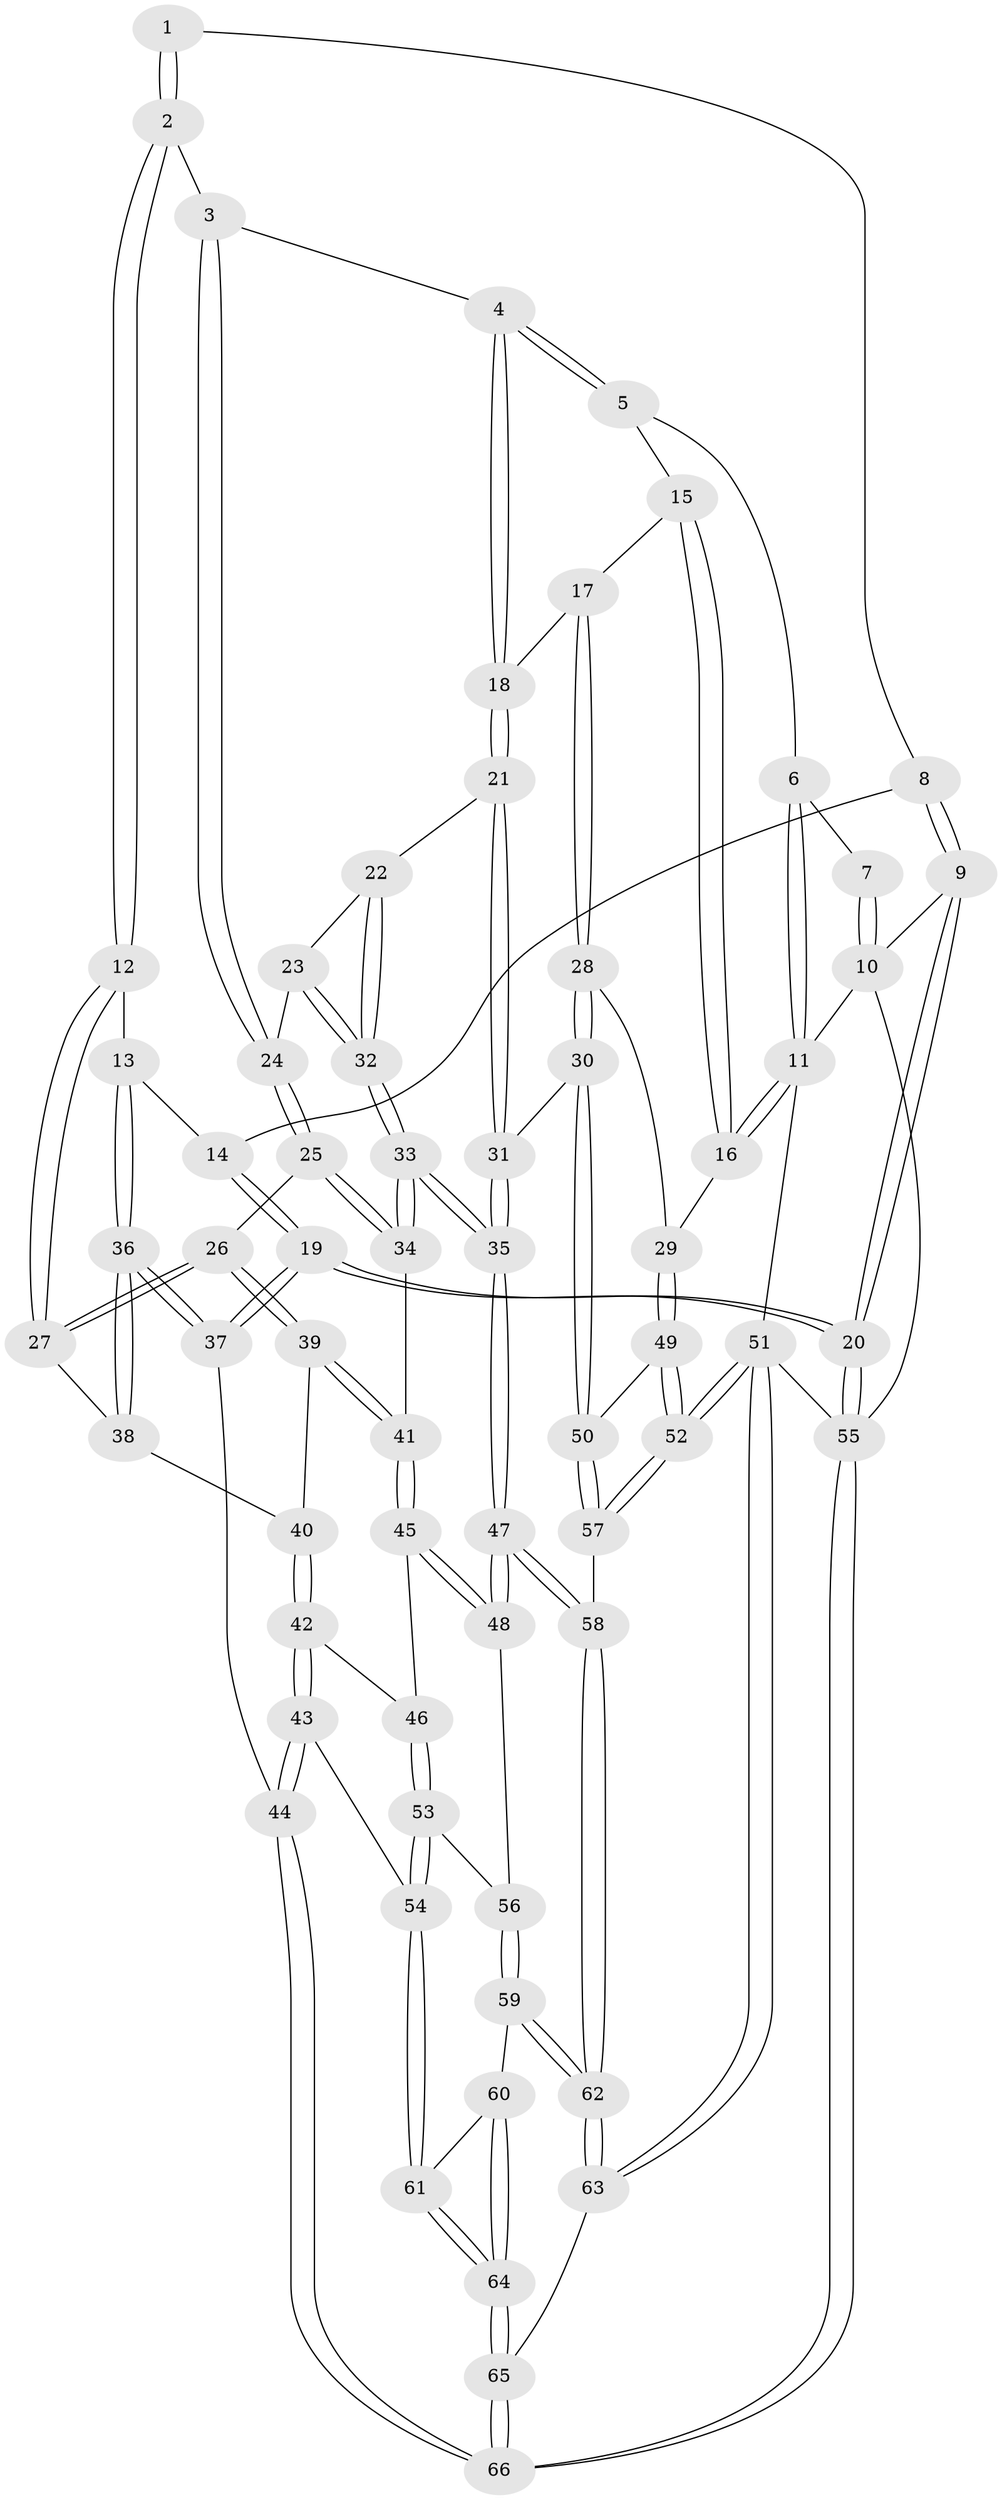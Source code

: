// Generated by graph-tools (version 1.1) at 2025/50/03/09/25 03:50:59]
// undirected, 66 vertices, 162 edges
graph export_dot {
graph [start="1"]
  node [color=gray90,style=filled];
  1 [pos="+0.21208153081111572+0.09438314163209732"];
  2 [pos="+0.4537141555299981+0.13999722143978052"];
  3 [pos="+0.47765254893535253+0.11699758538110142"];
  4 [pos="+0.5205443022814631+0.034166081354940106"];
  5 [pos="+0.5448705564828504+0"];
  6 [pos="+0.5441130368612108+0"];
  7 [pos="+0.018847988189518657+0"];
  8 [pos="+0.023321047316367107+0.124615149186643"];
  9 [pos="+0+0"];
  10 [pos="+0+0"];
  11 [pos="+1+0"];
  12 [pos="+0.36506592560723616+0.27049266687216916"];
  13 [pos="+0.31994567299185633+0.28313512962436604"];
  14 [pos="+0.12947301079162246+0.2625203941054064"];
  15 [pos="+0.8471968308684791+0.15389197226320583"];
  16 [pos="+1+0"];
  17 [pos="+0.866376908008143+0.2894643347650112"];
  18 [pos="+0.7775707611465459+0.32562425581589655"];
  19 [pos="+0+0.6350334732234585"];
  20 [pos="+0+0.6356249249398046"];
  21 [pos="+0.7427811010728536+0.3630539193754459"];
  22 [pos="+0.7077462832011568+0.3623558410977566"];
  23 [pos="+0.6495536921013535+0.35201391686224653"];
  24 [pos="+0.6239160312070182+0.34356393017662995"];
  25 [pos="+0.5869626860557788+0.43417707387727256"];
  26 [pos="+0.41589388778252373+0.39972058970859353"];
  27 [pos="+0.3752396595298264+0.3038119730632362"];
  28 [pos="+0.9245735044311795+0.33231505494620067"];
  29 [pos="+1+0.3257381388790175"];
  30 [pos="+0.8517911034098312+0.5567657654330743"];
  31 [pos="+0.793887135880462+0.5796649852811183"];
  32 [pos="+0.6669445414293609+0.47108268719663793"];
  33 [pos="+0.6572054903019376+0.5578925924304231"];
  34 [pos="+0.5964865067612866+0.46963586497281756"];
  35 [pos="+0.7054899392183953+0.6623794434289015"];
  36 [pos="+0.12716892253493853+0.5704472965645008"];
  37 [pos="+0.03682934243539449+0.6686355052881506"];
  38 [pos="+0.2904718858593792+0.4941824055939945"];
  39 [pos="+0.4211753431537892+0.45042828615884895"];
  40 [pos="+0.3538982323808791+0.5166169657873239"];
  41 [pos="+0.4539694140778827+0.5014413249451464"];
  42 [pos="+0.3268402604547728+0.5786234484697572"];
  43 [pos="+0.1453275783103158+0.7196860946565193"];
  44 [pos="+0.05503665447943398+0.6802163741551924"];
  45 [pos="+0.4768141350683458+0.5727741317046003"];
  46 [pos="+0.4122358943548333+0.5880102759362891"];
  47 [pos="+0.6893615809839996+0.6965679501362864"];
  48 [pos="+0.5802712052700119+0.6856297483349483"];
  49 [pos="+1+0.6041058313143179"];
  50 [pos="+1+0.5906468041469453"];
  51 [pos="+1+1"];
  52 [pos="+1+1"];
  53 [pos="+0.3270311982244015+0.7305139718520355"];
  54 [pos="+0.14949602841708806+0.7228734316859878"];
  55 [pos="+0+1"];
  56 [pos="+0.44070493681790296+0.7483860256124373"];
  57 [pos="+0.8009123818421452+0.793792544735618"];
  58 [pos="+0.6909255388073263+0.7006278997254647"];
  59 [pos="+0.43530218473716575+0.9038998747647891"];
  60 [pos="+0.42711452562556357+0.9086379692171848"];
  61 [pos="+0.2081451957202555+0.8484725185036809"];
  62 [pos="+0.5850869697460288+0.9664586037287558"];
  63 [pos="+0.628553131321577+1"];
  64 [pos="+0.2685090020156286+1"];
  65 [pos="+0.2656654476041299+1"];
  66 [pos="+0.06763972950039286+1"];
  1 -- 2;
  1 -- 2;
  1 -- 8;
  2 -- 3;
  2 -- 12;
  2 -- 12;
  3 -- 4;
  3 -- 24;
  3 -- 24;
  4 -- 5;
  4 -- 5;
  4 -- 18;
  4 -- 18;
  5 -- 6;
  5 -- 15;
  6 -- 7;
  6 -- 11;
  6 -- 11;
  7 -- 10;
  7 -- 10;
  8 -- 9;
  8 -- 9;
  8 -- 14;
  9 -- 10;
  9 -- 20;
  9 -- 20;
  10 -- 11;
  10 -- 55;
  11 -- 16;
  11 -- 16;
  11 -- 51;
  12 -- 13;
  12 -- 27;
  12 -- 27;
  13 -- 14;
  13 -- 36;
  13 -- 36;
  14 -- 19;
  14 -- 19;
  15 -- 16;
  15 -- 16;
  15 -- 17;
  16 -- 29;
  17 -- 18;
  17 -- 28;
  17 -- 28;
  18 -- 21;
  18 -- 21;
  19 -- 20;
  19 -- 20;
  19 -- 37;
  19 -- 37;
  20 -- 55;
  20 -- 55;
  21 -- 22;
  21 -- 31;
  21 -- 31;
  22 -- 23;
  22 -- 32;
  22 -- 32;
  23 -- 24;
  23 -- 32;
  23 -- 32;
  24 -- 25;
  24 -- 25;
  25 -- 26;
  25 -- 34;
  25 -- 34;
  26 -- 27;
  26 -- 27;
  26 -- 39;
  26 -- 39;
  27 -- 38;
  28 -- 29;
  28 -- 30;
  28 -- 30;
  29 -- 49;
  29 -- 49;
  30 -- 31;
  30 -- 50;
  30 -- 50;
  31 -- 35;
  31 -- 35;
  32 -- 33;
  32 -- 33;
  33 -- 34;
  33 -- 34;
  33 -- 35;
  33 -- 35;
  34 -- 41;
  35 -- 47;
  35 -- 47;
  36 -- 37;
  36 -- 37;
  36 -- 38;
  36 -- 38;
  37 -- 44;
  38 -- 40;
  39 -- 40;
  39 -- 41;
  39 -- 41;
  40 -- 42;
  40 -- 42;
  41 -- 45;
  41 -- 45;
  42 -- 43;
  42 -- 43;
  42 -- 46;
  43 -- 44;
  43 -- 44;
  43 -- 54;
  44 -- 66;
  44 -- 66;
  45 -- 46;
  45 -- 48;
  45 -- 48;
  46 -- 53;
  46 -- 53;
  47 -- 48;
  47 -- 48;
  47 -- 58;
  47 -- 58;
  48 -- 56;
  49 -- 50;
  49 -- 52;
  49 -- 52;
  50 -- 57;
  50 -- 57;
  51 -- 52;
  51 -- 52;
  51 -- 63;
  51 -- 63;
  51 -- 55;
  52 -- 57;
  52 -- 57;
  53 -- 54;
  53 -- 54;
  53 -- 56;
  54 -- 61;
  54 -- 61;
  55 -- 66;
  55 -- 66;
  56 -- 59;
  56 -- 59;
  57 -- 58;
  58 -- 62;
  58 -- 62;
  59 -- 60;
  59 -- 62;
  59 -- 62;
  60 -- 61;
  60 -- 64;
  60 -- 64;
  61 -- 64;
  61 -- 64;
  62 -- 63;
  62 -- 63;
  63 -- 65;
  64 -- 65;
  64 -- 65;
  65 -- 66;
  65 -- 66;
}
